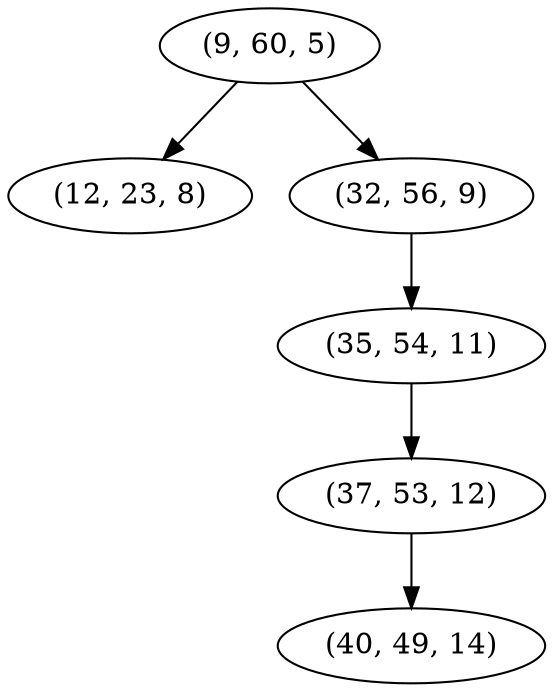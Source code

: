 digraph tree {
    "(9, 60, 5)";
    "(12, 23, 8)";
    "(32, 56, 9)";
    "(35, 54, 11)";
    "(37, 53, 12)";
    "(40, 49, 14)";
    "(9, 60, 5)" -> "(12, 23, 8)";
    "(9, 60, 5)" -> "(32, 56, 9)";
    "(32, 56, 9)" -> "(35, 54, 11)";
    "(35, 54, 11)" -> "(37, 53, 12)";
    "(37, 53, 12)" -> "(40, 49, 14)";
}
